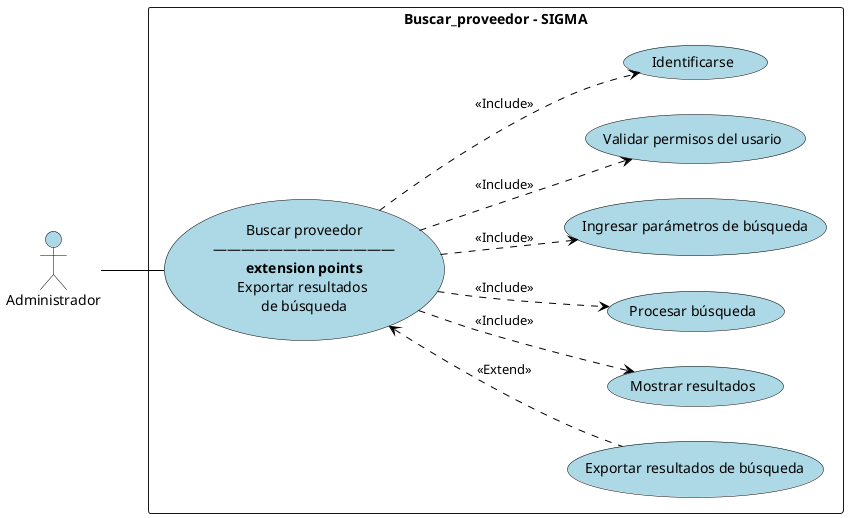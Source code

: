 @startuml BuscarProveedor
left to right direction
skinparam backgroundColor White
skinparam usecase {
    BackgroundColor #ADD8E6
    BorderColor Black
    ArrowColor Black
}

actor Administrador

skinparam actor {
    BackgroundColor #ADD8E6
    BorderColor Black
    FontColor Black
}

rectangle "Buscar_proveedor - SIGMA" {
    usecase "Buscar proveedor\n―――――――――――――\n<b>extension points</b>\nExportar resultados \nde búsqueda" as AU
    usecase "Exportar resultados de búsqueda" as ER
    usecase "Mostrar resultados" as MR
    usecase "Procesar búsqueda" as PB
    usecase "Ingresar parámetros de búsqueda" as IP
    usecase "Validar permisos del usario" as VP
    usecase "Identificarse" as ID
}

Administrador -- AU

AU ..> ID : <<Include>>
AU ..> VP : <<Include>>
AU ..> IP : <<Include>>
AU ..> PB : <<Include>>
AU ..> MR : <<Include>>
AU <.. ER : <<Extend>>
@enduml
